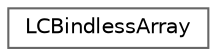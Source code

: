 digraph "类继承关系图"
{
 // LATEX_PDF_SIZE
  bgcolor="transparent";
  edge [fontname=Helvetica,fontsize=10,labelfontname=Helvetica,labelfontsize=10];
  node [fontname=Helvetica,fontsize=10,shape=box,height=0.2,width=0.4];
  rankdir="LR";
  Node0 [id="Node000000",label="LCBindlessArray",height=0.2,width=0.4,color="grey40", fillcolor="white", style="filled",URL="$struct_l_c_bindless_array.html",tooltip=" "];
}
